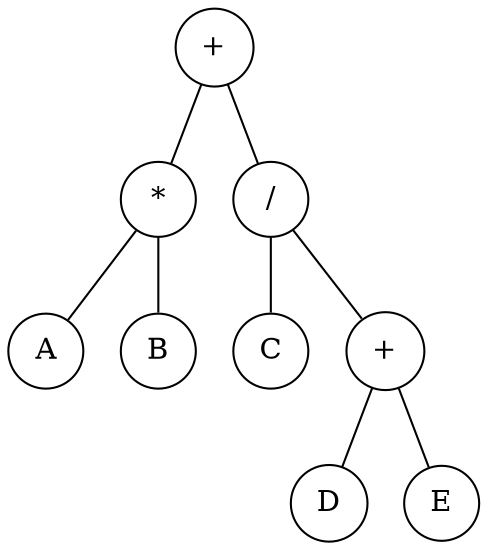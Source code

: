 graph expressao_aritmetica {
	node [shape=circle]
	"+" -- { "*" "/" }
	"*" -- { A B }
	"/" -- { C m2 }
	m2 -- { D E }
        m2[label="+"]
}
